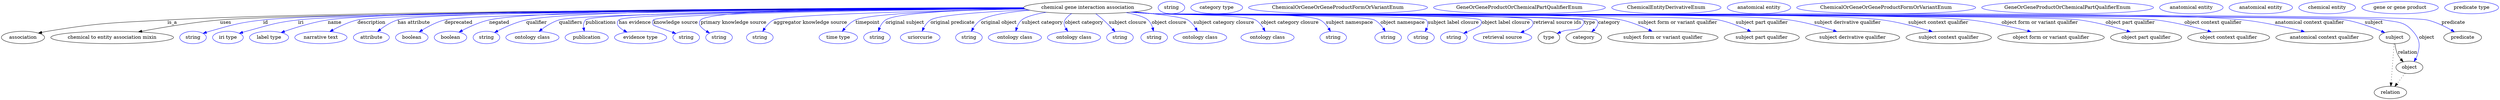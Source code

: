 digraph {
	graph [bb="0,0,7220.4,283"];
	node [label="\N"];
	"chemical gene interaction association"	[height=0.5,
		label="chemical gene interaction association",
		pos="3141.4,265",
		width=5.1454];
	association	[height=0.5,
		pos="62.394,178",
		width=1.7332];
	"chemical gene interaction association" -> association	[label=is_a,
		lp="494.39,221.5",
		pos="e,107.14,190.56 2956.3,263.54 2435.4,261.94 963.22,255.16 480.39,229 326.15,220.64 286.81,221.14 134.39,196 128.71,195.06 122.81,\
193.93 116.94,192.7"];
	"chemical to entity association mixin"	[height=0.5,
		pos="320.39,178",
		width=4.9287];
	"chemical gene interaction association" -> "chemical to entity association mixin"	[label=uses,
		lp="648.89,221.5",
		pos="e,396.3,194.33 2957.3,262.97 2417.3,259.75 861.33,248.84 632.39,229 555.51,222.34 468.92,207.9 406.5,196.24"];
	id	[color=blue,
		height=0.5,
		label=string,
		pos="554.39,178",
		width=1.0652];
	"chemical gene interaction association" -> id	[color=blue,
		label=id,
		lp="764.39,221.5",
		pos="e,583.39,189.95 2956.7,263.36 2434.9,261.27 973.02,253.3 757.39,229 687.4,221.11 670.18,215.13 602.39,196 599.29,195.12 596.09,194.15 \
592.9,193.13",
		style=solid];
	iri	[color=blue,
		height=0.5,
		label="iri type",
		pos="655.39,178",
		width=1.2277];
	"chemical gene interaction association" -> iri	[color=blue,
		label=iri,
		lp="866.39,221.5",
		pos="e,688.33,190.09 2956.9,263.3 2450.6,261.1 1063.8,252.92 858.39,229 790.59,221.1 774.3,213.78 708.39,196 705.03,195.09 701.56,194.1 \
698.08,193.07",
		style=solid];
	name	[color=blue,
		height=0.5,
		label="label type",
		pos="774.39,178",
		width=1.5707];
	"chemical gene interaction association" -> name	[color=blue,
		label=name,
		lp="964.39,221.5",
		pos="e,809.26,192.27 2956.2,263.91 2462.7,263.28 1140.1,258.77 944.39,229 900.8,222.37 852.72,207.48 818.85,195.67",
		style=solid];
	description	[color=blue,
		height=0.5,
		label="narrative text",
		pos="924.39,178",
		width=2.0943];
	"chemical gene interaction association" -> description	[color=blue,
		label=description,
		lp="1069.9,221.5",
		pos="e,950,195.03 2957.2,263.07 2460.1,260.29 1122.3,250.8 1029.4,229 1004.6,223.19 978.79,210.98 958.95,200.08",
		style=solid];
	"has attribute"	[color=blue,
		height=0.5,
		label=attribute,
		pos="1069.4,178",
		width=1.4443];
	"chemical gene interaction association" -> "has attribute"	[color=blue,
		label="has attribute",
		lp="1192.4,221.5",
		pos="e,1087.2,194.99 2956.4,263.54 2477.9,261.99 1230.9,255.42 1145.4,229 1127.2,223.36 1109.2,211.9 1095.3,201.37",
		style=solid];
	deprecated	[color=blue,
		height=0.5,
		label=boolean,
		pos="1186.4,178",
		width=1.2999];
	"chemical gene interaction association" -> deprecated	[color=blue,
		label=deprecated,
		lp="1320.9,221.5",
		pos="e,1208,194.28 2957.1,262.85 2502.9,259.7 1360.4,249.77 1280.4,229 1257.7,223.11 1234.4,210.78 1216.7,199.83",
		style=solid];
	negated	[color=blue,
		height=0.5,
		label=boolean,
		pos="1298.4,178",
		width=1.2999];
	"chemical gene interaction association" -> negated	[color=blue,
		label=negated,
		lp="1437.4,221.5",
		pos="e,1322.7,193.55 2956.2,264.49 2540.1,264.97 1555.9,262.5 1408.4,229 1381.3,222.85 1352.8,209.68 1331.6,198.41",
		style=solid];
	qualifier	[color=blue,
		height=0.5,
		label=string,
		pos="1401.4,178",
		width=1.0652];
	"chemical gene interaction association" -> qualifier	[color=blue,
		label=qualifier,
		lp="1545.4,221.5",
		pos="e,1424.9,192.6 2956.2,264.07 2559.6,263.65 1652.6,259.31 1515.4,229 1486.6,222.64 1456.1,208.84 1433.9,197.35",
		style=solid];
	qualifiers	[color=blue,
		height=0.5,
		label="ontology class",
		pos="1534.4,178",
		width=2.1304];
	"chemical gene interaction association" -> qualifiers	[color=blue,
		label=qualifiers,
		lp="1643.9,221.5",
		pos="e,1553.1,195.69 2957.6,262.5 2564.8,258.93 1673.6,248.71 1610.4,229 1592.5,223.43 1574.9,212.31 1561.2,201.97",
		style=solid];
	publications	[color=blue,
		height=0.5,
		label=publication,
		pos="1691.4,178",
		width=1.7332];
	"chemical gene interaction association" -> publications	[color=blue,
		label=publications,
		lp="1730.4,221.5",
		pos="e,1683.7,196.06 2957.1,262.89 2570.5,260.11 1708.3,251.42 1686.4,229 1680.5,222.96 1679.8,214.36 1681.1,205.98",
		style=solid];
	"has evidence"	[color=blue,
		height=0.5,
		label="evidence type",
		pos="1847.4,178",
		width=2.0943];
	"chemical gene interaction association" -> "has evidence"	[color=blue,
		label="has evidence",
		lp="1828.9,221.5",
		pos="e,1807.2,193.36 2957.9,262.56 2591.5,259.26 1802.6,249.74 1782.4,229 1771.3,217.64 1782.2,206.71 1798,197.97",
		style=solid];
	"knowledge source"	[color=blue,
		height=0.5,
		label=string,
		pos="1979.4,178",
		width=1.0652];
	"chemical gene interaction association" -> "knowledge source"	[color=blue,
		label="knowledge source",
		lp="1946.9,221.5",
		pos="e,1949.7,189.48 2958.2,262.17 2613.4,258.29 1900.9,247.99 1882.4,229 1877.7,224.22 1878.6,219.46 1882.4,214 1882.9,213.34 1913.4,\
202.37 1940.1,192.89",
		style=solid];
	"primary knowledge source"	[color=blue,
		height=0.5,
		label=string,
		pos="2074.4,178",
		width=1.0652];
	"chemical gene interaction association" -> "primary knowledge source"	[color=blue,
		label="primary knowledge source",
		lp="2114.4,221.5",
		pos="e,2046.6,190.67 2956.1,264.86 2645.8,265.37 2051.4,262.01 2019.4,229 2008.1,217.35 2021.2,205.08 2037.4,195.62",
		style=solid];
	"aggregator knowledge source"	[color=blue,
		height=0.5,
		label=string,
		pos="2192.4,178",
		width=1.0652];
	"chemical gene interaction association" -> "aggregator knowledge source"	[color=blue,
		label="aggregator knowledge source",
		lp="2335.9,221.5",
		pos="e,2200.1,196.14 2960.6,261.06 2703.9,256.31 2261.1,245.75 2229.4,229 2219.3,223.65 2211.2,214.14 2205.2,204.85",
		style=solid];
	timepoint	[color=blue,
		height=0.5,
		label="time type",
		pos="2418.4,178",
		width=1.5346];
	"chemical gene interaction association" -> timepoint	[color=blue,
		label=timepoint,
		lp="2501.4,221.5",
		pos="e,2429.2,195.69 2959.5,261.44 2774.9,257.74 2510.2,249 2466.4,229 2454.3,223.45 2443.6,213.32 2435.5,203.62",
		style=solid];
	"original subject"	[color=blue,
		height=0.5,
		label=string,
		pos="2530.4,178",
		width=1.0652];
	"chemical gene interaction association" -> "original subject"	[color=blue,
		label="original subject",
		lp="2607.4,221.5",
		pos="e,2532.9,196.29 2957.4,262.75 2796.7,260.09 2584.1,252.17 2551.4,229 2543.7,223.54 2538.8,214.69 2535.7,205.94",
		style=solid];
	"original predicate"	[color=blue,
		height=0.5,
		label=uriorcurie,
		pos="2656.4,178",
		width=1.5887];
	"chemical gene interaction association" -> "original predicate"	[color=blue,
		label="original predicate",
		lp="2742.9,221.5",
		pos="e,2659.6,196.28 2965.9,259.21 2845.4,254.48 2703.1,245.48 2679.4,229 2671.5,223.53 2666.3,214.68 2662.8,205.93",
		style=solid];
	"original object"	[color=blue,
		height=0.5,
		label=string,
		pos="2785.4,178",
		width=1.0652];
	"chemical gene interaction association" -> "original object"	[color=blue,
		label="original object",
		lp="2879.9,221.5",
		pos="e,2795.1,195.88 2977.6,256.5 2916.2,251.44 2854.9,243.01 2828.4,229 2817.5,223.27 2808.2,213.57 2801.1,204.23",
		style=solid];
	"subject category"	[color=blue,
		height=0.5,
		label="ontology class",
		pos="2918.4,178",
		width=2.1304];
	"chemical gene interaction association" -> "subject category"	[color=blue,
		label="subject category",
		lp="3008.9,221.5",
		pos="e,2924.7,196.02 3026.2,250.85 2993.4,245.41 2962.9,238.18 2949.4,229 2940.7,223.11 2934.1,213.93 2929.1,205.03",
		style=solid];
	"object category"	[color=blue,
		height=0.5,
		label="ontology class",
		pos="3089.4,178",
		width=2.1304];
	"chemical gene interaction association" -> "object category"	[color=blue,
		label="object category",
		lp="3130.9,221.5",
		pos="e,3078.2,196.12 3094.6,247.53 3086.9,242.75 3080,236.67 3075.4,229 3071.1,221.86 3071.7,213.36 3074.3,205.41",
		style=solid];
	"subject closure"	[color=blue,
		height=0.5,
		label=string,
		pos="3222.4,178",
		width=1.0652];
	"chemical gene interaction association" -> "subject closure"	[color=blue,
		label="subject closure",
		lp="3253.9,221.5",
		pos="e,3212.1,195.67 3165.8,247.03 3172.8,241.64 3180.2,235.41 3186.4,229 3193.7,221.45 3200.6,212.36 3206.5,204.01",
		style=solid];
	"object closure"	[color=blue,
		height=0.5,
		label=string,
		pos="3335.4,178",
		width=1.0652];
	"chemical gene interaction association" -> "object closure"	[color=blue,
		label="object closure",
		lp="3375.4,221.5",
		pos="e,3331.7,196.33 3247.7,250.15 3275.8,244.77 3301.4,237.76 3312.4,229 3319.7,223.19 3324.8,214.53 3328.3,206.04",
		style=solid];
	"subject category closure"	[color=blue,
		height=0.5,
		label="ontology class",
		pos="3468.4,178",
		width=2.1304];
	"chemical gene interaction association" -> "subject category closure"	[color=blue,
		label="subject category closure",
		lp="3534.9,221.5",
		pos="e,3459.6,196.31 3274.9,252.45 3343.4,245.68 3415.4,236.93 3429.4,229 3439.4,223.33 3447.8,213.95 3454.1,204.84",
		style=solid];
	"object category closure"	[color=blue,
		height=0.5,
		label="ontology class",
		pos="3661.4,178",
		width=2.1304];
	"chemical gene interaction association" -> "object category closure"	[color=blue,
		label="object category closure",
		lp="3725.9,221.5",
		pos="e,3654.3,196.03 3271.7,252.19 3293.3,250.36 3315.5,248.56 3336.4,247 3368.6,244.6 3598.2,244.79 3626.4,229 3636.1,223.56 3643.7,\
214.17 3649.4,204.99",
		style=solid];
	"subject namespace"	[color=blue,
		height=0.5,
		label=string,
		pos="3851.4,178",
		width=1.0652];
	"chemical gene interaction association" -> "subject namespace"	[color=blue,
		label="subject namespace",
		lp="3898.4,221.5",
		pos="e,3843.7,195.67 3269.3,251.94 3291.6,250.09 3314.7,248.35 3336.4,247 3389.3,243.7 3766.3,253.46 3813.4,229 3823.8,223.59 3832.2,\
213.89 3838.4,204.47",
		style=solid];
	"object namespace"	[color=blue,
		height=0.5,
		label=string,
		pos="4010.4,178",
		width=1.0652];
	"chemical gene interaction association" -> "object namespace"	[color=blue,
		label="object namespace",
		lp="4052.4,221.5",
		pos="e,4002.1,195.73 3268.2,251.86 3290.9,250 3314.3,248.27 3336.4,247 3371.6,244.97 3938.9,244.71 3970.4,229 3981.2,223.61 3990.1,213.78 \
3996.7,204.25",
		style=solid];
	"subject label closure"	[color=blue,
		height=0.5,
		label=string,
		pos="4105.4,178",
		width=1.0652];
	"chemical gene interaction association" -> "subject label closure"	[color=blue,
		label="subject label closure",
		lp="4199.4,221.5",
		pos="e,4117.6,195.38 3267.7,251.8 3290.6,249.93 3314.2,248.22 3336.4,247 3358.1,245.8 4105.2,244.58 4120.4,229 4126.8,222.43 4125.8,213.23 \
4122.2,204.5",
		style=solid];
	"object label closure"	[color=blue,
		height=0.5,
		label=string,
		pos="4200.4,178",
		width=1.0652];
	"chemical gene interaction association" -> "object label closure"	[color=blue,
		label="object label closure",
		lp="4350.9,221.5",
		pos="e,4228.8,190.16 3267.2,251.77 3290.2,249.9 3314,248.19 3336.4,247 3362.5,245.61 4259.1,247.66 4277.4,229 4282.1,224.24 4281,219.61 \
4277.4,214 4274.9,210.14 4256.4,201.68 4238.2,194.05",
		style=solid];
	"retrieval source ids"	[color=blue,
		height=0.5,
		label="retrieval source",
		pos="4341.4,178",
		width=2.347];
	"chemical gene interaction association" -> "retrieval source ids"	[color=blue,
		label="retrieval source ids",
		lp="4499.9,221.5",
		pos="e,4393.6,192.28 3266.9,251.75 3290,249.86 3313.9,248.16 3336.4,247 3366.6,245.44 4403.2,250.55 4424.4,229 4437.6,215.58 4423.4,204.34 \
4403.2,195.94",
		style=solid];
	type	[height=0.5,
		pos="4475.4,178",
		width=0.86659];
	"chemical gene interaction association" -> type	[color=blue,
		label=type,
		lp="4593.4,221.5",
		pos="e,4499.5,189.42 3266.7,251.73 3289.8,249.84 3313.8,248.15 3336.4,247 3353.6,246.13 4561.3,241.24 4573.4,229 4578.1,224.25 4577.3,\
219.38 4573.4,214 4557.7,192.57 4541.4,205.1 4516.4,196 4514,195.12 4511.5,194.19 4509,193.22",
		style=solid];
	category	[height=0.5,
		pos="4576.4,178",
		width=1.4263];
	"chemical gene interaction association" -> category	[color=blue,
		label=category,
		lp="4649.9,221.5",
		pos="e,4599.4,194.31 3266.7,251.72 3289.8,249.84 3313.8,248.14 3336.4,247 3354.1,246.1 4600.9,241.63 4613.4,229 4621.7,220.54 4616.1,\
210.13 4606.9,200.99",
		style=solid];
	"subject form or variant qualifier"	[height=0.5,
		pos="4805.4,178",
		width=4.4232];
	"chemical gene interaction association" -> "subject form or variant qualifier"	[color=blue,
		label="subject form or variant qualifier",
		lp="4847.9,221.5",
		pos="e,4774.4,195.8 3266.7,251.71 3289.8,249.82 3313.8,248.13 3336.4,247 3486.1,239.49 4538.6,259.38 4685.4,229 4713.2,223.25 4742.6,\
211.1 4765.4,200.21",
		style=solid];
	"subject part qualifier"	[height=0.5,
		pos="5091.4,178",
		width=3.015];
	"chemical gene interaction association" -> "subject part qualifier"	[color=blue,
		label="subject part qualifier",
		lp="5091.9,221.5",
		pos="e,5060,195.33 3266.4,251.69 3289.6,249.8 3313.7,248.11 3336.4,247 3426.8,242.56 4877.6,246.62 4966.4,229 4995.7,223.18 5027,210.68 \
5050.9,199.63",
		style=solid];
	"subject derivative qualifier"	[height=0.5,
		pos="5353.4,178",
		width=3.7733];
	"chemical gene interaction association" -> "subject derivative qualifier"	[color=blue,
		label="subject derivative qualifier",
		lp="5338.9,221.5",
		pos="e,5307.7,195.09 3266.1,251.68 3289.5,249.79 3313.7,248.1 3336.4,247 3540.1,237.14 4969.5,257.24 5171.4,229 5214.7,222.94 5262.3,\
209.61 5298,198.24",
		style=solid];
	"subject context qualifier"	[height=0.5,
		pos="5630.4,178",
		width=3.4303];
	"chemical gene interaction association" -> "subject context qualifier"	[color=blue,
		label="subject context qualifier",
		lp="5601.4,221.5",
		pos="e,5583.6,194.74 3266.1,251.66 3289.5,249.77 3313.7,248.09 3336.4,247 3569.8,235.84 5207.8,259.82 5439.4,229 5485.4,222.88 5536.2,\
209.24 5573.8,197.76",
		style=solid];
	"object form or variant qualifier"	[height=0.5,
		pos="5926.4,178",
		width=4.2788];
	"chemical gene interaction association" -> "object form or variant qualifier"	[color=blue,
		label="object form or variant qualifier",
		lp="5893.9,221.5",
		pos="e,5868.7,194.74 3265.9,251.67 3289.3,249.77 3313.6,248.08 3336.4,247 3597.9,234.62 5432.2,257.5 5692.4,229 5749.1,222.79 5812.4,\
208.84 5858.8,197.25",
		style=solid];
	"object part qualifier"	[height=0.5,
		pos="6201.4,178",
		width=2.8525];
	"chemical gene interaction association" -> "object part qualifier"	[color=blue,
		label="object part qualifier",
		lp="6155.4,221.5",
		pos="e,6156,194.15 3265.9,251.65 3289.3,249.75 3313.6,248.07 3336.4,247 3484.7,240.05 5861.2,248.26 6008.4,229 6055.7,222.82 6107.9,208.82 \
6146.1,197.2",
		style=solid];
	"object context qualifier"	[height=0.5,
		pos="6440.4,178",
		width=3.2858];
	"chemical gene interaction association" -> "object context qualifier"	[color=blue,
		label="object context qualifier",
		lp="6395.4,221.5",
		pos="e,6390.1,194.4 3265.9,251.64 3289.3,249.74 3313.6,248.06 3336.4,247 3497,239.51 6070.8,248.24 6230.4,229 6281.7,222.81 6338.7,208.78 \
6380.3,197.15",
		style=solid];
	"anatomical context qualifier"	[height=0.5,
		pos="6717.4,178",
		width=3.8997];
	"chemical gene interaction association" -> "anatomical context qualifier"	[color=blue,
		label="anatomical context qualifier",
		lp="6674.4,221.5",
		pos="e,6660.5,194.52 3265.9,251.63 3289.3,249.73 3313.6,248.06 3336.4,247 3685.6,230.81 6134.9,266.57 6482.4,229 6539.9,222.78 6604,208.64 \
6650.8,196.97",
		style=solid];
	subject	[height=0.5,
		pos="6920.4,178",
		width=1.2277];
	"chemical gene interaction association" -> subject	[color=blue,
		label=subject,
		lp="6860.4,221.5",
		pos="e,6892.3,192.03 3265.6,251.64 3289.1,249.74 3313.5,248.06 3336.4,247 3431.9,242.59 6684.2,245.35 6778.4,229 6815,222.64 6854.8,207.91 \
6882.9,196.08",
		style=solid];
	object	[height=0.5,
		pos="6963.4,91",
		width=1.0832];
	"chemical gene interaction association" -> object	[color=blue,
		label=object,
		lp="7013.4,178",
		pos="e,6976.8,108.09 3265.6,251.64 3289.1,249.74 3313.5,248.06 3336.4,247 3435,242.46 6793.5,247.81 6890.4,229 6929.4,221.43 6947.4,225.99 \
6973.4,196 6993.8,172.42 6995.3,156.9 6986.4,127 6985.4,123.55 6983.9,120.13 6982.1,116.85",
		style=solid];
	predicate	[height=0.5,
		pos="7117.4,178",
		width=1.5165];
	"chemical gene interaction association" -> predicate	[color=blue,
		label=predicate,
		lp="7090.4,221.5",
		pos="e,7093.6,194.39 3265.6,251.64 3289.1,249.73 3313.5,248.05 3336.4,247 3438.5,242.31 6914.9,252.13 7014.4,229 7039.3,223.21 7065.2,\
210.62 7084.8,199.52",
		style=solid];
	association_type	[color=blue,
		height=0.5,
		label=string,
		pos="3383.4,265",
		width=1.0652];
	association_category	[color=blue,
		height=0.5,
		label="category type",
		pos="3514.4,265",
		width=2.0762];
	"chemical gene interaction association_subject form or variant qualifier"	[color=blue,
		height=0.5,
		label=ChemicalOrGeneOrGeneProductFormOrVariantEnum,
		pos="3865.4,265",
		width=7.1855];
	"chemical gene interaction association_subject part qualifier"	[color=blue,
		height=0.5,
		label=GeneOrGeneProductOrChemicalPartQualifierEnum,
		pos="4390.4,265",
		width=6.8966];
	"chemical gene interaction association_subject derivative qualifier"	[color=blue,
		height=0.5,
		label=ChemicalEntityDerivativeEnum,
		pos="4814.4,265",
		width=4.3871];
	"chemical gene interaction association_subject context qualifier"	[color=blue,
		height=0.5,
		label="anatomical entity",
		pos="5082.4,265",
		width=2.5456];
	"chemical gene interaction association_object form or variant qualifier"	[color=blue,
		height=0.5,
		label=ChemicalOrGeneOrGeneProductFormOrVariantEnum,
		pos="5450.4,265",
		width=7.1855];
	"chemical gene interaction association_object part qualifier"	[color=blue,
		height=0.5,
		label=GeneOrGeneProductOrChemicalPartQualifierEnum,
		pos="5975.4,265",
		width=6.8966];
	"chemical gene interaction association_object context qualifier"	[color=blue,
		height=0.5,
		label="anatomical entity",
		pos="6333.4,265",
		width=2.5456];
	"chemical gene interaction association_anatomical context qualifier"	[color=blue,
		height=0.5,
		label="anatomical entity",
		pos="6534.4,265",
		width=2.5456];
	subject -> object	[label=relation,
		lp="6958.4,134.5",
		pos="e,6945.5,107.23 6921.5,159.55 6922.7,149.57 6925.2,137.07 6930.4,127 6932.6,122.68 6935.5,118.52 6938.7,114.66"];
	relation	[height=0.5,
		pos="6908.4,18",
		width=1.2999];
	subject -> relation	[pos="e,6909.7,36.188 6919.1,159.79 6917,132.48 6913,78.994 6910.5,46.38",
		style=dotted];
	"chemical gene interaction association_subject"	[color=blue,
		height=0.5,
		label="chemical entity",
		pos="6726.4,265",
		width=2.2748];
	object -> relation	[pos="e,6921.2,35.54 6950.9,73.889 6944,64.939 6935.2,53.617 6927.4,43.584",
		style=dotted];
	"chemical gene interaction association_object"	[color=blue,
		height=0.5,
		label="gene or gene product",
		pos="6936.4,265",
		width=3.0692];
	"chemical gene interaction association_predicate"	[color=blue,
		height=0.5,
		label="predicate type",
		pos="7142.4,265",
		width=2.1665];
}
